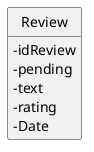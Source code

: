@startuml
'https://plantuml.com/class-diagram
hide circle
skinparam classAttributeIconSize 0
hide methods

class Review {
    - idReview
    - pending
    - text
    - rating
    - Date
}

@enduml